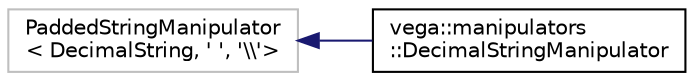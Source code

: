 digraph "Graphical Class Hierarchy"
{
  edge [fontname="Helvetica",fontsize="10",labelfontname="Helvetica",labelfontsize="10"];
  node [fontname="Helvetica",fontsize="10",shape=record];
  rankdir="LR";
  Node79 [label="PaddedStringManipulator\l\< DecimalString, ' ', '\\\\'\>",height=0.2,width=0.4,color="grey75", fillcolor="white", style="filled"];
  Node79 -> Node0 [dir="back",color="midnightblue",fontsize="10",style="solid",fontname="Helvetica"];
  Node0 [label="vega::manipulators\l::DecimalStringManipulator",height=0.2,width=0.4,color="black", fillcolor="white", style="filled",URL="$classvega_1_1manipulators_1_1DecimalStringManipulator.html"];
}
